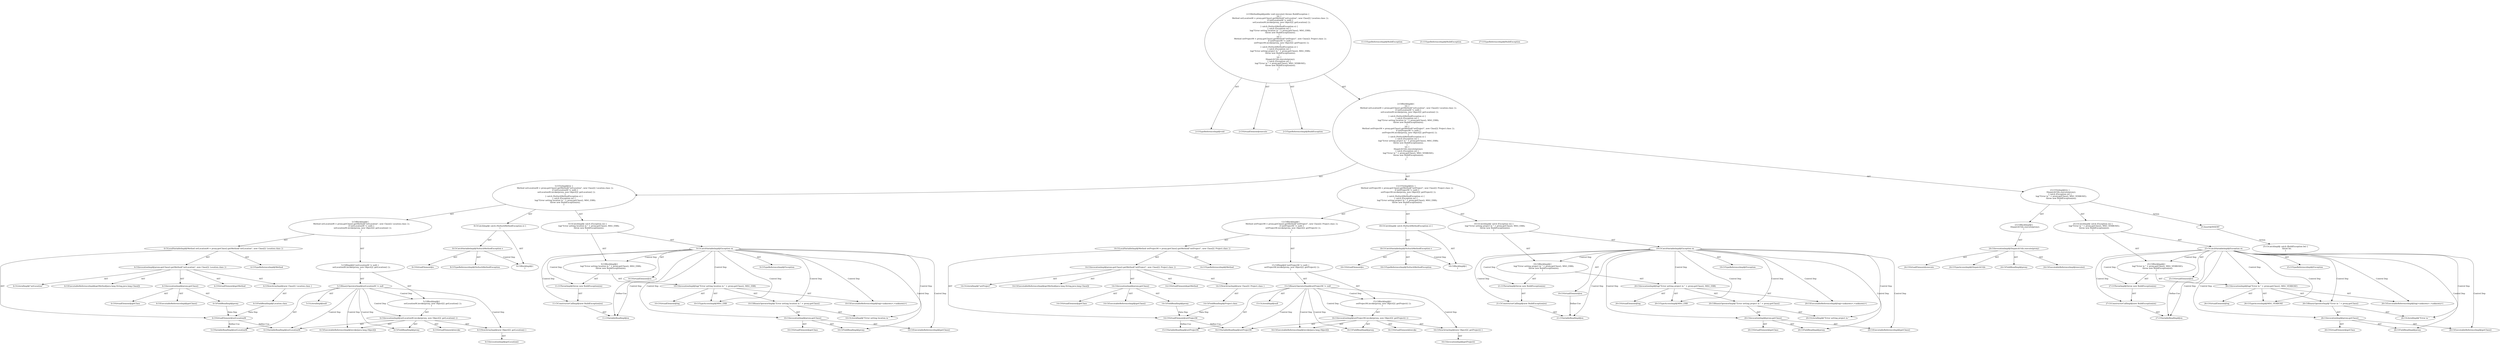 digraph "execute#?" {
0 [label="2:CtTypeReferenceImpl@void" shape=ellipse]
1 [label="2:CtVirtualElement@execute" shape=ellipse]
2 [label="2:CtTypeReferenceImpl@BuildException" shape=ellipse]
3 [label="4:CtTypeReferenceImpl@Method" shape=ellipse]
4 [label="4:CtExecutableReferenceImpl@getMethod(java.lang.String,java.lang.Class[])" shape=ellipse]
5 [label="4:CtVirtualElement@getMethod" shape=ellipse]
6 [label="4:CtExecutableReferenceImpl@getClass()" shape=ellipse]
7 [label="4:CtVirtualElement@getClass" shape=ellipse]
8 [label="4:CtFieldReadImpl@proxy" shape=ellipse]
9 [label="4:CtInvocationImpl@proxy.getClass()" shape=ellipse]
10 [label="4:CtLiteralImpl@\"setLocation\"" shape=ellipse]
11 [label="4:CtNewArrayImpl@new Class[]\{ Location.class \}" shape=ellipse]
12 [label="4:CtFieldReadImpl@Location.class" shape=ellipse]
13 [label="4:CtInvocationImpl@proxy.getClass().getMethod(\"setLocation\", new Class[]\{ Location.class \})" shape=ellipse]
14 [label="4:CtVirtualElement@setLocationM" shape=ellipse]
15 [label="4:CtLocalVariableImpl@Method setLocationM = proxy.getClass().getMethod(\"setLocation\", new Class[]\{ Location.class \})" shape=ellipse]
16 [label="5:CtVariableReadImpl@setLocationM" shape=ellipse]
17 [label="5:CtLiteralImpl@null" shape=ellipse]
18 [label="5:CtBinaryOperatorImpl@setLocationM != null" shape=ellipse]
19 [label="6:CtExecutableReferenceImpl@invoke(java.lang.Object[])" shape=ellipse]
20 [label="6:CtVirtualElement@invoke" shape=ellipse]
21 [label="6:CtVariableReadImpl@setLocationM" shape=ellipse]
22 [label="6:CtFieldReadImpl@proxy" shape=ellipse]
23 [label="6:CtNewArrayImpl@new Object[]\{ getLocation() \}" shape=ellipse]
24 [label="6:CtInvocationImpl@getLocation()" shape=ellipse]
25 [label="6:CtInvocationImpl@setLocationM.invoke(proxy, new Object[]\{ getLocation() \})" shape=ellipse]
26 [label="5:CtBlockImpl@\{
    setLocationM.invoke(proxy, new Object[]\{ getLocation() \});
\}" shape=ellipse]
27 [label="5:CtIfImpl@if (setLocationM != null) \{
    setLocationM.invoke(proxy, new Object[]\{ getLocation() \});
\}" shape=ellipse]
28 [label="3:CtBlockImpl@\{
    Method setLocationM = proxy.getClass().getMethod(\"setLocation\", new Class[]\{ Location.class \});
    if (setLocationM != null) \{
        setLocationM.invoke(proxy, new Object[]\{ getLocation() \});
    \}
\}" shape=ellipse]
29 [label="8:CtVirtualElement@e" shape=ellipse]
30 [label="8:CtTypeReferenceImpl@NoSuchMethodException" shape=ellipse]
31 [label="8:CtCatchVariableImpl@NoSuchMethodException e" shape=ellipse]
32 [label="8:CtBlockImpl@\{
\}" shape=ellipse]
33 [label="8:CtCatchImpl@ catch (NoSuchMethodException e) \{
\}" shape=ellipse]
34 [label="9:CtVirtualElement@ex" shape=ellipse]
35 [label="9:CtTypeReferenceImpl@Exception" shape=ellipse]
36 [label="9:CtCatchVariableImpl@Exception ex" shape=ellipse]
37 [label="10:CtExecutableReferenceImpl@log(<unknown>,<unknown>)" shape=ellipse]
38 [label="10:CtVirtualElement@log" shape=ellipse]
39 [label="10:CtLiteralImpl@\"Error setting location in \"" shape=ellipse]
40 [label="10:CtExecutableReferenceImpl@getClass()" shape=ellipse]
41 [label="10:CtVirtualElement@getClass" shape=ellipse]
42 [label="10:CtFieldReadImpl@proxy" shape=ellipse]
43 [label="10:CtInvocationImpl@proxy.getClass()" shape=ellipse]
44 [label="10:CtBinaryOperatorImpl@\"Error setting location in \" + proxy.getClass()" shape=ellipse]
45 [label="10:CtTypeAccessImpl@MSG_ERR" shape=ellipse]
46 [label="10:CtInvocationImpl@log(\"Error setting location in \" + proxy.getClass(), MSG_ERR)" shape=ellipse]
47 [label="11:CtTypeReferenceImpl@BuildException" shape=ellipse]
48 [label="11:CtVariableReadImpl@ex" shape=ellipse]
49 [label="11:CtConstructorCallImpl@new BuildException(ex)" shape=ellipse]
50 [label="11:CtThrowImpl@throw new BuildException(ex)" shape=ellipse]
51 [label="9:CtBlockImpl@\{
    log(\"Error setting location in \" + proxy.getClass(), MSG_ERR);
    throw new BuildException(ex);
\}" shape=ellipse]
52 [label="9:CtCatchImpl@ catch (Exception ex) \{
    log(\"Error setting location in \" + proxy.getClass(), MSG_ERR);
    throw new BuildException(ex);
\}" shape=ellipse]
53 [label="3:CtTryImpl@try \{
    Method setLocationM = proxy.getClass().getMethod(\"setLocation\", new Class[]\{ Location.class \});
    if (setLocationM != null) \{
        setLocationM.invoke(proxy, new Object[]\{ getLocation() \});
    \}
\} catch (NoSuchMethodException e) \{
\} catch (Exception ex) \{
    log(\"Error setting location in \" + proxy.getClass(), MSG_ERR);
    throw new BuildException(ex);
\}" shape=ellipse]
54 [label="14:CtTypeReferenceImpl@Method" shape=ellipse]
55 [label="14:CtExecutableReferenceImpl@getMethod(java.lang.String,java.lang.Class[])" shape=ellipse]
56 [label="14:CtVirtualElement@getMethod" shape=ellipse]
57 [label="14:CtExecutableReferenceImpl@getClass()" shape=ellipse]
58 [label="14:CtVirtualElement@getClass" shape=ellipse]
59 [label="14:CtFieldReadImpl@proxy" shape=ellipse]
60 [label="14:CtInvocationImpl@proxy.getClass()" shape=ellipse]
61 [label="14:CtLiteralImpl@\"setProject\"" shape=ellipse]
62 [label="14:CtNewArrayImpl@new Class[]\{ Project.class \}" shape=ellipse]
63 [label="14:CtFieldReadImpl@Project.class" shape=ellipse]
64 [label="14:CtInvocationImpl@proxy.getClass().getMethod(\"setProject\", new Class[]\{ Project.class \})" shape=ellipse]
65 [label="14:CtVirtualElement@setProjectM" shape=ellipse]
66 [label="14:CtLocalVariableImpl@Method setProjectM = proxy.getClass().getMethod(\"setProject\", new Class[]\{ Project.class \})" shape=ellipse]
67 [label="15:CtVariableReadImpl@setProjectM" shape=ellipse]
68 [label="15:CtLiteralImpl@null" shape=ellipse]
69 [label="15:CtBinaryOperatorImpl@setProjectM != null" shape=ellipse]
70 [label="16:CtExecutableReferenceImpl@invoke(java.lang.Object[])" shape=ellipse]
71 [label="16:CtVirtualElement@invoke" shape=ellipse]
72 [label="16:CtVariableReadImpl@setProjectM" shape=ellipse]
73 [label="16:CtFieldReadImpl@proxy" shape=ellipse]
74 [label="16:CtNewArrayImpl@new Object[]\{ getProject() \}" shape=ellipse]
75 [label="16:CtInvocationImpl@getProject()" shape=ellipse]
76 [label="16:CtInvocationImpl@setProjectM.invoke(proxy, new Object[]\{ getProject() \})" shape=ellipse]
77 [label="15:CtBlockImpl@\{
    setProjectM.invoke(proxy, new Object[]\{ getProject() \});
\}" shape=ellipse]
78 [label="15:CtIfImpl@if (setProjectM != null) \{
    setProjectM.invoke(proxy, new Object[]\{ getProject() \});
\}" shape=ellipse]
79 [label="13:CtBlockImpl@\{
    Method setProjectM = proxy.getClass().getMethod(\"setProject\", new Class[]\{ Project.class \});
    if (setProjectM != null) \{
        setProjectM.invoke(proxy, new Object[]\{ getProject() \});
    \}
\}" shape=ellipse]
80 [label="18:CtVirtualElement@e" shape=ellipse]
81 [label="18:CtTypeReferenceImpl@NoSuchMethodException" shape=ellipse]
82 [label="18:CtCatchVariableImpl@NoSuchMethodException e" shape=ellipse]
83 [label="18:CtBlockImpl@\{
\}" shape=ellipse]
84 [label="18:CtCatchImpl@ catch (NoSuchMethodException e) \{
\}" shape=ellipse]
85 [label="19:CtVirtualElement@ex" shape=ellipse]
86 [label="19:CtTypeReferenceImpl@Exception" shape=ellipse]
87 [label="19:CtCatchVariableImpl@Exception ex" shape=ellipse]
88 [label="20:CtExecutableReferenceImpl@log(<unknown>,<unknown>)" shape=ellipse]
89 [label="20:CtVirtualElement@log" shape=ellipse]
90 [label="20:CtLiteralImpl@\"Error setting project in \"" shape=ellipse]
91 [label="20:CtExecutableReferenceImpl@getClass()" shape=ellipse]
92 [label="20:CtVirtualElement@getClass" shape=ellipse]
93 [label="20:CtFieldReadImpl@proxy" shape=ellipse]
94 [label="20:CtInvocationImpl@proxy.getClass()" shape=ellipse]
95 [label="20:CtBinaryOperatorImpl@\"Error setting project in \" + proxy.getClass()" shape=ellipse]
96 [label="20:CtTypeAccessImpl@MSG_ERR" shape=ellipse]
97 [label="20:CtInvocationImpl@log(\"Error setting project in \" + proxy.getClass(), MSG_ERR)" shape=ellipse]
98 [label="21:CtTypeReferenceImpl@BuildException" shape=ellipse]
99 [label="21:CtVariableReadImpl@ex" shape=ellipse]
100 [label="21:CtConstructorCallImpl@new BuildException(ex)" shape=ellipse]
101 [label="21:CtThrowImpl@throw new BuildException(ex)" shape=ellipse]
102 [label="19:CtBlockImpl@\{
    log(\"Error setting project in \" + proxy.getClass(), MSG_ERR);
    throw new BuildException(ex);
\}" shape=ellipse]
103 [label="19:CtCatchImpl@ catch (Exception ex) \{
    log(\"Error setting project in \" + proxy.getClass(), MSG_ERR);
    throw new BuildException(ex);
\}" shape=ellipse]
104 [label="13:CtTryImpl@try \{
    Method setProjectM = proxy.getClass().getMethod(\"setProject\", new Class[]\{ Project.class \});
    if (setProjectM != null) \{
        setProjectM.invoke(proxy, new Object[]\{ getProject() \});
    \}
\} catch (NoSuchMethodException e) \{
\} catch (Exception ex) \{
    log(\"Error setting project in \" + proxy.getClass(), MSG_ERR);
    throw new BuildException(ex);
\}" shape=ellipse]
105 [label="24:CtExecutableReferenceImpl@execute()" shape=ellipse]
106 [label="24:CtVirtualElement@execute" shape=ellipse]
107 [label="24:CtTypeAccessImpl@DispatchUtils" shape=ellipse]
108 [label="24:CtFieldReadImpl@proxy" shape=ellipse]
109 [label="24:CtInvocationImpl@DispatchUtils.execute(proxy)" shape=ellipse]
110 [label="23:CtBlockImpl@\{
    DispatchUtils.execute(proxy);
\}" shape=ellipse]
111 [label="25:CtVirtualElement@ex" shape=ellipse]
112 [label="25:CtTypeReferenceImpl@Exception" shape=ellipse]
113 [label="25:CtCatchVariableImpl@Exception ex" shape=ellipse]
114 [label="26:CtExecutableReferenceImpl@log(<unknown>,<unknown>)" shape=ellipse]
115 [label="26:CtVirtualElement@log" shape=ellipse]
116 [label="26:CtLiteralImpl@\"Error in \"" shape=ellipse]
117 [label="26:CtExecutableReferenceImpl@getClass()" shape=ellipse]
118 [label="26:CtVirtualElement@getClass" shape=ellipse]
119 [label="26:CtFieldReadImpl@proxy" shape=ellipse]
120 [label="26:CtInvocationImpl@proxy.getClass()" shape=ellipse]
121 [label="26:CtBinaryOperatorImpl@\"Error in \" + proxy.getClass()" shape=ellipse]
122 [label="26:CtTypeAccessImpl@MSG_VERBOSE" shape=ellipse]
123 [label="26:CtInvocationImpl@log(\"Error in \" + proxy.getClass(), MSG_VERBOSE)" shape=ellipse]
124 [label="27:CtTypeReferenceImpl@BuildException" shape=ellipse]
125 [label="27:CtVariableReadImpl@ex" shape=ellipse]
126 [label="27:CtConstructorCallImpl@new BuildException(ex)" shape=ellipse]
127 [label="27:CtThrowImpl@throw new BuildException(ex)" shape=ellipse]
128 [label="25:CtBlockImpl@\{
    log(\"Error in \" + proxy.getClass(), MSG_VERBOSE);
    throw new BuildException(ex);
\}" shape=ellipse]
129 [label="25:CtCatchImpl@ catch (Exception ex) \{
    log(\"Error in \" + proxy.getClass(), MSG_VERBOSE);
    throw new BuildException(ex);
\}" shape=ellipse]
130 [label="23:CtTryImpl@try \{
    DispatchUtils.execute(proxy);
\} catch (Exception ex) \{
    log(\"Error in \" + proxy.getClass(), MSG_VERBOSE);
    throw new BuildException(ex);
\}" shape=ellipse]
131 [label="2:CtBlockImpl@\{
    try \{
        Method setLocationM = proxy.getClass().getMethod(\"setLocation\", new Class[]\{ Location.class \});
        if (setLocationM != null) \{
            setLocationM.invoke(proxy, new Object[]\{ getLocation() \});
        \}
    \} catch (NoSuchMethodException e) \{
    \} catch (Exception ex) \{
        log(\"Error setting location in \" + proxy.getClass(), MSG_ERR);
        throw new BuildException(ex);
    \}
    try \{
        Method setProjectM = proxy.getClass().getMethod(\"setProject\", new Class[]\{ Project.class \});
        if (setProjectM != null) \{
            setProjectM.invoke(proxy, new Object[]\{ getProject() \});
        \}
    \} catch (NoSuchMethodException e) \{
    \} catch (Exception ex) \{
        log(\"Error setting project in \" + proxy.getClass(), MSG_ERR);
        throw new BuildException(ex);
    \}
    try \{
        DispatchUtils.execute(proxy);
    \} catch (Exception ex) \{
        log(\"Error in \" + proxy.getClass(), MSG_VERBOSE);
        throw new BuildException(ex);
    \}
\}" shape=ellipse]
132 [label="2:CtMethodImpl@public void execute() throws BuildException \{
    try \{
        Method setLocationM = proxy.getClass().getMethod(\"setLocation\", new Class[]\{ Location.class \});
        if (setLocationM != null) \{
            setLocationM.invoke(proxy, new Object[]\{ getLocation() \});
        \}
    \} catch (NoSuchMethodException e) \{
    \} catch (Exception ex) \{
        log(\"Error setting location in \" + proxy.getClass(), MSG_ERR);
        throw new BuildException(ex);
    \}
    try \{
        Method setProjectM = proxy.getClass().getMethod(\"setProject\", new Class[]\{ Project.class \});
        if (setProjectM != null) \{
            setProjectM.invoke(proxy, new Object[]\{ getProject() \});
        \}
    \} catch (NoSuchMethodException e) \{
    \} catch (Exception ex) \{
        log(\"Error setting project in \" + proxy.getClass(), MSG_ERR);
        throw new BuildException(ex);
    \}
    try \{
        DispatchUtils.execute(proxy);
    \} catch (Exception ex) \{
        log(\"Error in \" + proxy.getClass(), MSG_VERBOSE);
        throw new BuildException(ex);
    \}
\}" shape=ellipse]
133 [label="25:Insert@INSERT" shape=ellipse]
134 [label="25:CtCatchImpl@ catch (BuildException be) \{
    throw be;
\}" shape=ellipse]
8 -> 14 [label="Data Dep"];
9 -> 7 [label="AST"];
9 -> 8 [label="AST"];
9 -> 6 [label="AST"];
11 -> 12 [label="AST"];
12 -> 14 [label="Data Dep"];
13 -> 5 [label="AST"];
13 -> 9 [label="AST"];
13 -> 4 [label="AST"];
13 -> 10 [label="AST"];
13 -> 11 [label="AST"];
14 -> 16 [label="Define-Use"];
14 -> 21 [label="Define-Use"];
15 -> 14 [label="AST"];
15 -> 3 [label="AST"];
15 -> 13 [label="AST"];
18 -> 16 [label="AST"];
18 -> 17 [label="AST"];
18 -> 26 [label="Control Dep"];
18 -> 25 [label="Control Dep"];
18 -> 19 [label="Control Dep"];
18 -> 21 [label="Control Dep"];
18 -> 22 [label="Control Dep"];
18 -> 23 [label="Control Dep"];
23 -> 24 [label="AST"];
25 -> 20 [label="AST"];
25 -> 21 [label="AST"];
25 -> 19 [label="AST"];
25 -> 22 [label="AST"];
25 -> 23 [label="AST"];
26 -> 25 [label="AST"];
27 -> 18 [label="AST"];
27 -> 26 [label="AST"];
28 -> 15 [label="AST"];
28 -> 27 [label="AST"];
31 -> 29 [label="AST"];
31 -> 30 [label="AST"];
31 -> 32 [label="Control Dep"];
33 -> 31 [label="AST"];
33 -> 32 [label="AST"];
34 -> 48 [label="Define-Use"];
36 -> 34 [label="AST"];
36 -> 35 [label="AST"];
36 -> 51 [label="Control Dep"];
36 -> 46 [label="Control Dep"];
36 -> 37 [label="Control Dep"];
36 -> 44 [label="Control Dep"];
36 -> 39 [label="Control Dep"];
36 -> 43 [label="Control Dep"];
36 -> 40 [label="Control Dep"];
36 -> 42 [label="Control Dep"];
36 -> 45 [label="Control Dep"];
36 -> 50 [label="Control Dep"];
36 -> 49 [label="Control Dep"];
36 -> 48 [label="Control Dep"];
43 -> 41 [label="AST"];
43 -> 42 [label="AST"];
43 -> 40 [label="AST"];
44 -> 39 [label="AST"];
44 -> 43 [label="AST"];
46 -> 38 [label="AST"];
46 -> 37 [label="AST"];
46 -> 44 [label="AST"];
46 -> 45 [label="AST"];
49 -> 48 [label="AST"];
50 -> 49 [label="AST"];
51 -> 46 [label="AST"];
51 -> 50 [label="AST"];
52 -> 36 [label="AST"];
52 -> 51 [label="AST"];
53 -> 28 [label="AST"];
53 -> 33 [label="AST"];
53 -> 52 [label="AST"];
59 -> 65 [label="Data Dep"];
60 -> 58 [label="AST"];
60 -> 59 [label="AST"];
60 -> 57 [label="AST"];
62 -> 63 [label="AST"];
63 -> 65 [label="Data Dep"];
64 -> 56 [label="AST"];
64 -> 60 [label="AST"];
64 -> 55 [label="AST"];
64 -> 61 [label="AST"];
64 -> 62 [label="AST"];
65 -> 67 [label="Define-Use"];
65 -> 72 [label="Define-Use"];
66 -> 65 [label="AST"];
66 -> 54 [label="AST"];
66 -> 64 [label="AST"];
69 -> 67 [label="AST"];
69 -> 68 [label="AST"];
69 -> 77 [label="Control Dep"];
69 -> 76 [label="Control Dep"];
69 -> 70 [label="Control Dep"];
69 -> 72 [label="Control Dep"];
69 -> 73 [label="Control Dep"];
69 -> 74 [label="Control Dep"];
74 -> 75 [label="AST"];
76 -> 71 [label="AST"];
76 -> 72 [label="AST"];
76 -> 70 [label="AST"];
76 -> 73 [label="AST"];
76 -> 74 [label="AST"];
77 -> 76 [label="AST"];
78 -> 69 [label="AST"];
78 -> 77 [label="AST"];
79 -> 66 [label="AST"];
79 -> 78 [label="AST"];
82 -> 80 [label="AST"];
82 -> 81 [label="AST"];
82 -> 83 [label="Control Dep"];
84 -> 82 [label="AST"];
84 -> 83 [label="AST"];
85 -> 99 [label="Define-Use"];
87 -> 85 [label="AST"];
87 -> 86 [label="AST"];
87 -> 102 [label="Control Dep"];
87 -> 97 [label="Control Dep"];
87 -> 88 [label="Control Dep"];
87 -> 95 [label="Control Dep"];
87 -> 90 [label="Control Dep"];
87 -> 94 [label="Control Dep"];
87 -> 91 [label="Control Dep"];
87 -> 93 [label="Control Dep"];
87 -> 96 [label="Control Dep"];
87 -> 101 [label="Control Dep"];
87 -> 100 [label="Control Dep"];
87 -> 99 [label="Control Dep"];
94 -> 92 [label="AST"];
94 -> 93 [label="AST"];
94 -> 91 [label="AST"];
95 -> 90 [label="AST"];
95 -> 94 [label="AST"];
97 -> 89 [label="AST"];
97 -> 88 [label="AST"];
97 -> 95 [label="AST"];
97 -> 96 [label="AST"];
100 -> 99 [label="AST"];
101 -> 100 [label="AST"];
102 -> 97 [label="AST"];
102 -> 101 [label="AST"];
103 -> 87 [label="AST"];
103 -> 102 [label="AST"];
104 -> 79 [label="AST"];
104 -> 84 [label="AST"];
104 -> 103 [label="AST"];
109 -> 106 [label="AST"];
109 -> 107 [label="AST"];
109 -> 105 [label="AST"];
109 -> 108 [label="AST"];
110 -> 109 [label="AST"];
111 -> 125 [label="Define-Use"];
113 -> 111 [label="AST"];
113 -> 112 [label="AST"];
113 -> 128 [label="Control Dep"];
113 -> 123 [label="Control Dep"];
113 -> 114 [label="Control Dep"];
113 -> 121 [label="Control Dep"];
113 -> 116 [label="Control Dep"];
113 -> 120 [label="Control Dep"];
113 -> 117 [label="Control Dep"];
113 -> 119 [label="Control Dep"];
113 -> 122 [label="Control Dep"];
113 -> 127 [label="Control Dep"];
113 -> 126 [label="Control Dep"];
113 -> 125 [label="Control Dep"];
120 -> 118 [label="AST"];
120 -> 119 [label="AST"];
120 -> 117 [label="AST"];
121 -> 116 [label="AST"];
121 -> 120 [label="AST"];
123 -> 115 [label="AST"];
123 -> 114 [label="AST"];
123 -> 121 [label="AST"];
123 -> 122 [label="AST"];
126 -> 125 [label="AST"];
127 -> 126 [label="AST"];
128 -> 123 [label="AST"];
128 -> 127 [label="AST"];
129 -> 113 [label="AST"];
129 -> 128 [label="AST"];
130 -> 110 [label="AST"];
130 -> 129 [label="AST"];
130 -> 133 [label="Action"];
131 -> 53 [label="AST"];
131 -> 104 [label="AST"];
131 -> 130 [label="AST"];
132 -> 1 [label="AST"];
132 -> 0 [label="AST"];
132 -> 2 [label="AST"];
132 -> 131 [label="AST"];
133 -> 134 [label="Action"];
}